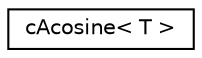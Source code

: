 digraph G
{
  edge [fontname="Helvetica",fontsize="10",labelfontname="Helvetica",labelfontsize="10"];
  node [fontname="Helvetica",fontsize="10",shape=record];
  rankdir="LR";
  Node1 [label="cAcosine\< T \>",height=0.2,width=0.4,color="black", fillcolor="white", style="filled",URL="$classcAcosine.html"];
}
